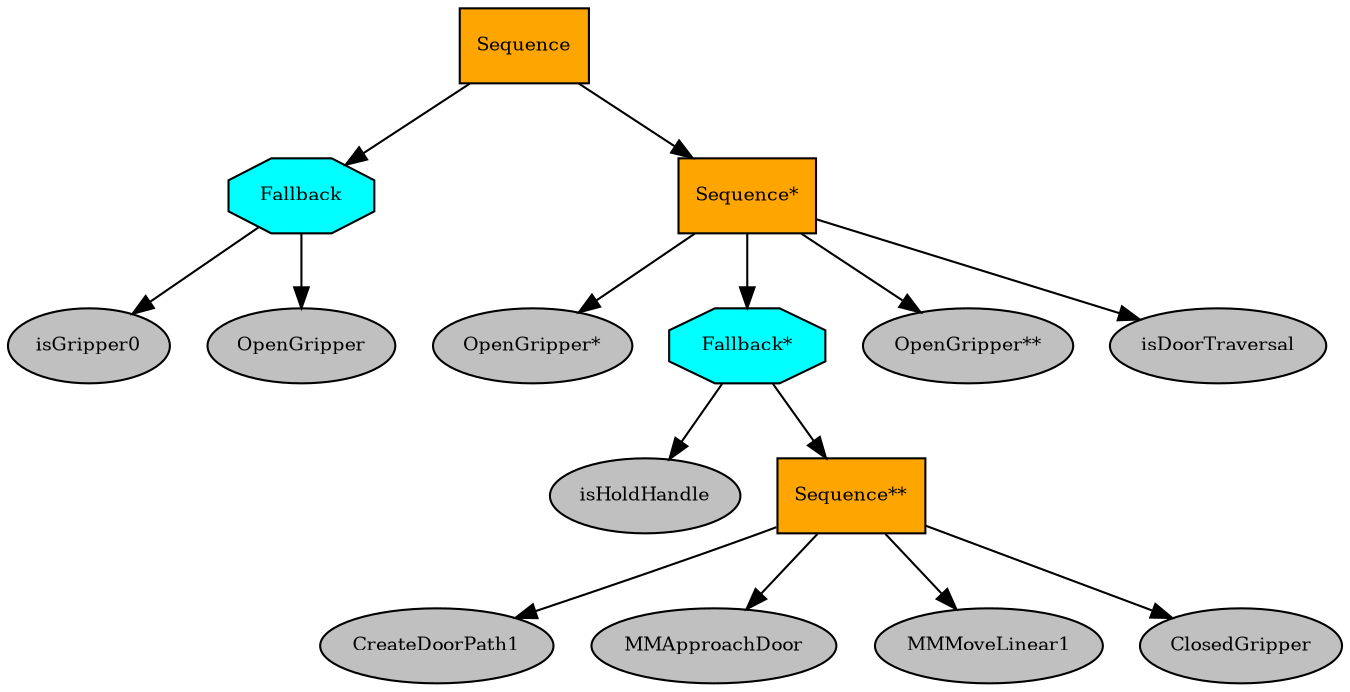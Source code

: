 digraph pastafarianism {
ordering=out;
graph [fontname="times-roman"];
node [fontname="times-roman"];
edge [fontname="times-roman"];
Sequence [fillcolor=orange, fontcolor=black, fontsize=9, label=Sequence, shape=box, style=filled];
Fallback [fillcolor=cyan, fontcolor=black, fontsize=9, label=Fallback, shape=octagon, style=filled];
Sequence -> Fallback;
isGripper0 [fillcolor=gray, fontcolor=black, fontsize=9, label=isGripper0, shape=ellipse, style=filled];
Fallback -> isGripper0;
OpenGripper [fillcolor=gray, fontcolor=black, fontsize=9, label=OpenGripper, shape=ellipse, style=filled];
Fallback -> OpenGripper;
"Sequence*" [fillcolor=orange, fontcolor=black, fontsize=9, label="Sequence*", shape=box, style=filled];
Sequence -> "Sequence*";
"OpenGripper*" [fillcolor=gray, fontcolor=black, fontsize=9, label="OpenGripper*", shape=ellipse, style=filled];
"Sequence*" -> "OpenGripper*";
"Fallback*" [fillcolor=cyan, fontcolor=black, fontsize=9, label="Fallback*", shape=octagon, style=filled];
"Sequence*" -> "Fallback*";
isHoldHandle [fillcolor=gray, fontcolor=black, fontsize=9, label=isHoldHandle, shape=ellipse, style=filled];
"Fallback*" -> isHoldHandle;
"Sequence**" [fillcolor=orange, fontcolor=black, fontsize=9, label="Sequence**", shape=box, style=filled];
"Fallback*" -> "Sequence**";
CreateDoorPath1 [fillcolor=gray, fontcolor=black, fontsize=9, label=CreateDoorPath1, shape=ellipse, style=filled];
"Sequence**" -> CreateDoorPath1;
MMApproachDoor [fillcolor=gray, fontcolor=black, fontsize=9, label=MMApproachDoor, shape=ellipse, style=filled];
"Sequence**" -> MMApproachDoor;
MMMoveLinear1 [fillcolor=gray, fontcolor=black, fontsize=9, label=MMMoveLinear1, shape=ellipse, style=filled];
"Sequence**" -> MMMoveLinear1;
ClosedGripper [fillcolor=gray, fontcolor=black, fontsize=9, label=ClosedGripper, shape=ellipse, style=filled];
"Sequence**" -> ClosedGripper;
"OpenGripper**" [fillcolor=gray, fontcolor=black, fontsize=9, label="OpenGripper**", shape=ellipse, style=filled];
"Sequence*" -> "OpenGripper**";
isDoorTraversal [fillcolor=gray, fontcolor=black, fontsize=9, label=isDoorTraversal, shape=ellipse, style=filled];
"Sequence*" -> isDoorTraversal;
}
